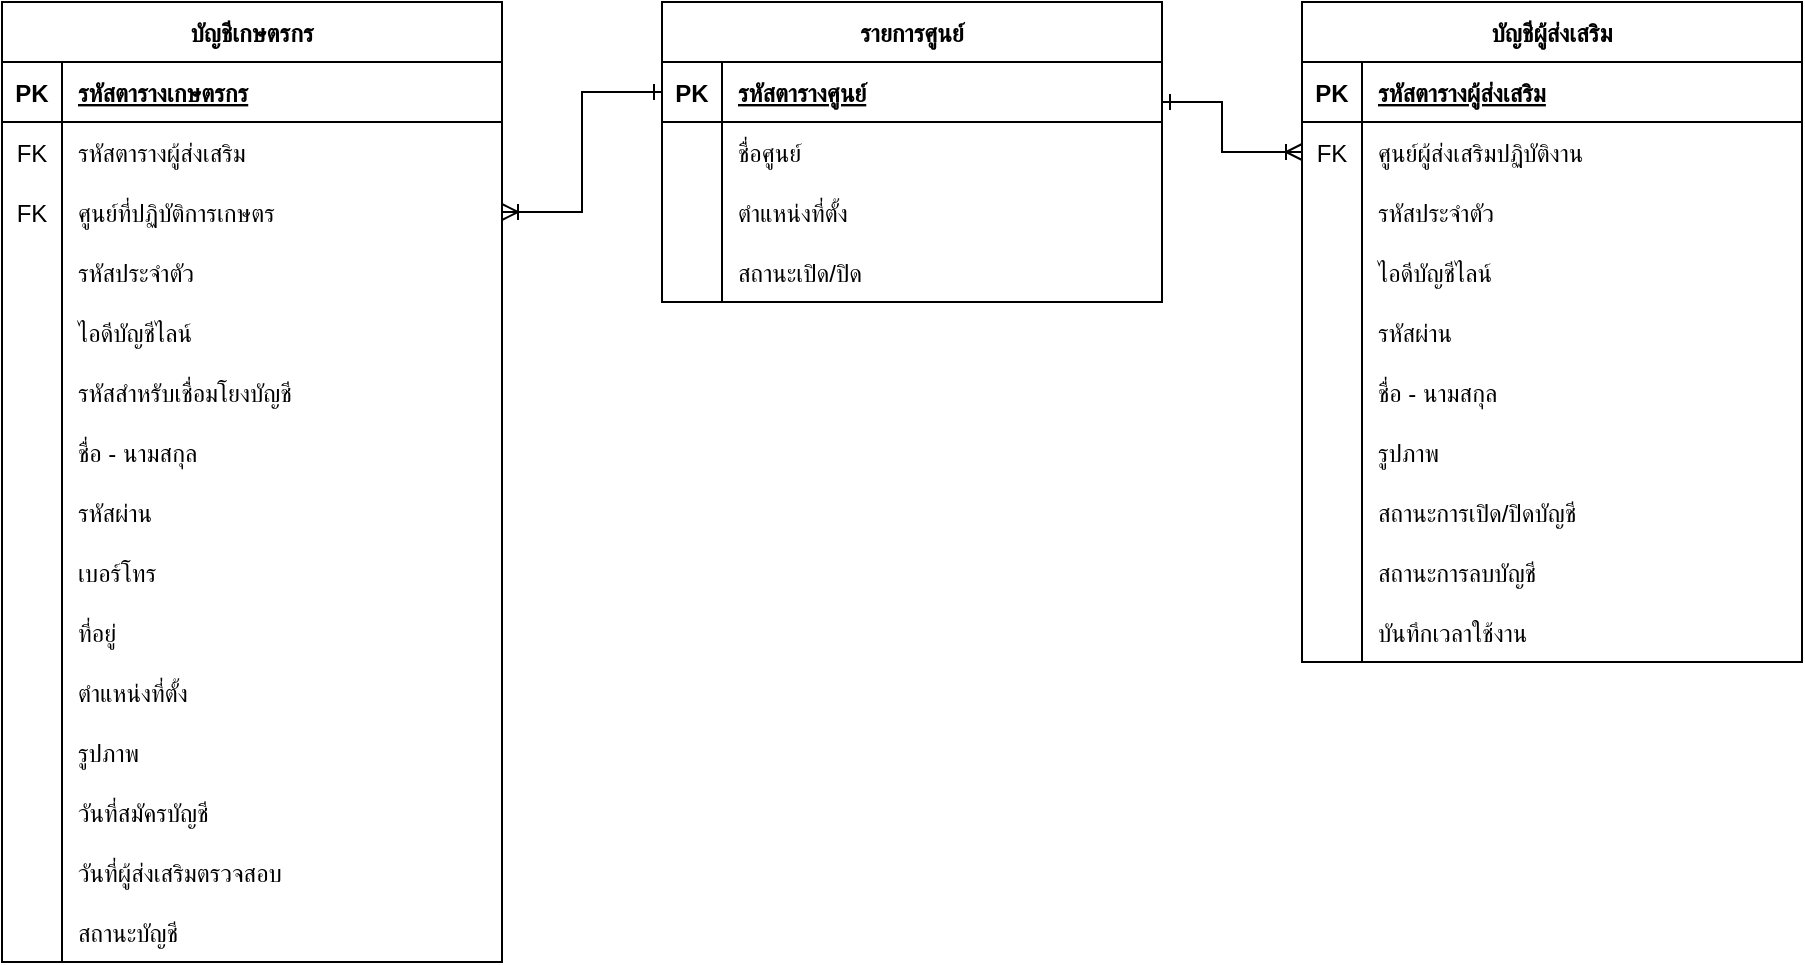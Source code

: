 <mxfile version="22.0.4" type="google">
  <diagram name="หน้า-1" id="Cu3fwMvCDPrrXKlW3Qr1">
    <mxGraphModel grid="1" page="1" gridSize="10" guides="1" tooltips="1" connect="1" arrows="1" fold="1" pageScale="1" pageWidth="827" pageHeight="1169" math="0" shadow="0">
      <root>
        <mxCell id="0" />
        <mxCell id="1" parent="0" />
        <mxCell id="KKC-uogGLHOaM2kBsAEY-1" value="บัญชีผู้ส่งเสริม" style="shape=table;startSize=30;container=1;collapsible=1;childLayout=tableLayout;fixedRows=1;rowLines=0;fontStyle=1;align=center;resizeLast=1;" vertex="1" parent="1">
          <mxGeometry x="-40" y="-200" width="250" height="330" as="geometry" />
        </mxCell>
        <mxCell id="KKC-uogGLHOaM2kBsAEY-2" value="" style="shape=partialRectangle;collapsible=0;dropTarget=0;pointerEvents=0;fillColor=none;points=[[0,0.5],[1,0.5]];portConstraint=eastwest;top=0;left=0;right=0;bottom=1;" vertex="1" parent="KKC-uogGLHOaM2kBsAEY-1">
          <mxGeometry y="30" width="250" height="30" as="geometry" />
        </mxCell>
        <mxCell id="KKC-uogGLHOaM2kBsAEY-3" value="PK" style="shape=partialRectangle;overflow=hidden;connectable=0;fillColor=none;top=0;left=0;bottom=0;right=0;fontStyle=1;" vertex="1" parent="KKC-uogGLHOaM2kBsAEY-2">
          <mxGeometry width="30" height="30" as="geometry">
            <mxRectangle width="30" height="30" as="alternateBounds" />
          </mxGeometry>
        </mxCell>
        <mxCell id="KKC-uogGLHOaM2kBsAEY-4" value="รหัสตารางผู้ส่งเสริม" style="shape=partialRectangle;overflow=hidden;connectable=0;fillColor=none;top=0;left=0;bottom=0;right=0;align=left;spacingLeft=6;fontStyle=5;" vertex="1" parent="KKC-uogGLHOaM2kBsAEY-2">
          <mxGeometry x="30" width="220" height="30" as="geometry">
            <mxRectangle width="220" height="30" as="alternateBounds" />
          </mxGeometry>
        </mxCell>
        <mxCell id="KKC-uogGLHOaM2kBsAEY-5" value="" style="shape=partialRectangle;collapsible=0;dropTarget=0;pointerEvents=0;fillColor=none;points=[[0,0.5],[1,0.5]];portConstraint=eastwest;top=0;left=0;right=0;bottom=0;" vertex="1" parent="KKC-uogGLHOaM2kBsAEY-1">
          <mxGeometry y="60" width="250" height="30" as="geometry" />
        </mxCell>
        <mxCell id="KKC-uogGLHOaM2kBsAEY-6" value="FK" style="shape=partialRectangle;overflow=hidden;connectable=0;fillColor=none;top=0;left=0;bottom=0;right=0;" vertex="1" parent="KKC-uogGLHOaM2kBsAEY-5">
          <mxGeometry width="30" height="30" as="geometry">
            <mxRectangle width="30" height="30" as="alternateBounds" />
          </mxGeometry>
        </mxCell>
        <mxCell id="KKC-uogGLHOaM2kBsAEY-7" value="ศูนย์ผู้ส่งเสริมปฏิบัติงาน" style="shape=partialRectangle;overflow=hidden;connectable=0;fillColor=none;top=0;left=0;bottom=0;right=0;align=left;spacingLeft=6;" vertex="1" parent="KKC-uogGLHOaM2kBsAEY-5">
          <mxGeometry x="30" width="220" height="30" as="geometry">
            <mxRectangle width="220" height="30" as="alternateBounds" />
          </mxGeometry>
        </mxCell>
        <mxCell id="KKC-uogGLHOaM2kBsAEY-8" style="shape=partialRectangle;collapsible=0;dropTarget=0;pointerEvents=0;fillColor=none;points=[[0,0.5],[1,0.5]];portConstraint=eastwest;top=0;left=0;right=0;bottom=0;" vertex="1" parent="KKC-uogGLHOaM2kBsAEY-1">
          <mxGeometry y="90" width="250" height="30" as="geometry" />
        </mxCell>
        <mxCell id="KKC-uogGLHOaM2kBsAEY-9" style="shape=partialRectangle;overflow=hidden;connectable=0;fillColor=none;top=0;left=0;bottom=0;right=0;" vertex="1" parent="KKC-uogGLHOaM2kBsAEY-8">
          <mxGeometry width="30" height="30" as="geometry">
            <mxRectangle width="30" height="30" as="alternateBounds" />
          </mxGeometry>
        </mxCell>
        <mxCell id="KKC-uogGLHOaM2kBsAEY-10" value="รหัสประจำตัว" style="shape=partialRectangle;overflow=hidden;connectable=0;fillColor=none;top=0;left=0;bottom=0;right=0;align=left;spacingLeft=6;" vertex="1" parent="KKC-uogGLHOaM2kBsAEY-8">
          <mxGeometry x="30" width="220" height="30" as="geometry">
            <mxRectangle width="220" height="30" as="alternateBounds" />
          </mxGeometry>
        </mxCell>
        <mxCell id="KKC-uogGLHOaM2kBsAEY-11" style="shape=partialRectangle;collapsible=0;dropTarget=0;pointerEvents=0;fillColor=none;points=[[0,0.5],[1,0.5]];portConstraint=eastwest;top=0;left=0;right=0;bottom=0;" vertex="1" parent="KKC-uogGLHOaM2kBsAEY-1">
          <mxGeometry y="120" width="250" height="30" as="geometry" />
        </mxCell>
        <mxCell id="KKC-uogGLHOaM2kBsAEY-12" style="shape=partialRectangle;overflow=hidden;connectable=0;fillColor=none;top=0;left=0;bottom=0;right=0;" vertex="1" parent="KKC-uogGLHOaM2kBsAEY-11">
          <mxGeometry width="30" height="30" as="geometry">
            <mxRectangle width="30" height="30" as="alternateBounds" />
          </mxGeometry>
        </mxCell>
        <mxCell id="KKC-uogGLHOaM2kBsAEY-13" value="ไอดีบัญชีไลน์" style="shape=partialRectangle;overflow=hidden;connectable=0;fillColor=none;top=0;left=0;bottom=0;right=0;align=left;spacingLeft=6;" vertex="1" parent="KKC-uogGLHOaM2kBsAEY-11">
          <mxGeometry x="30" width="220" height="30" as="geometry">
            <mxRectangle width="220" height="30" as="alternateBounds" />
          </mxGeometry>
        </mxCell>
        <mxCell id="KKC-uogGLHOaM2kBsAEY-14" style="shape=partialRectangle;collapsible=0;dropTarget=0;pointerEvents=0;fillColor=none;points=[[0,0.5],[1,0.5]];portConstraint=eastwest;top=0;left=0;right=0;bottom=0;" vertex="1" parent="KKC-uogGLHOaM2kBsAEY-1">
          <mxGeometry y="150" width="250" height="30" as="geometry" />
        </mxCell>
        <mxCell id="KKC-uogGLHOaM2kBsAEY-15" style="shape=partialRectangle;overflow=hidden;connectable=0;fillColor=none;top=0;left=0;bottom=0;right=0;" vertex="1" parent="KKC-uogGLHOaM2kBsAEY-14">
          <mxGeometry width="30" height="30" as="geometry">
            <mxRectangle width="30" height="30" as="alternateBounds" />
          </mxGeometry>
        </mxCell>
        <mxCell id="KKC-uogGLHOaM2kBsAEY-16" value="รหัสผ่าน" style="shape=partialRectangle;overflow=hidden;connectable=0;fillColor=none;top=0;left=0;bottom=0;right=0;align=left;spacingLeft=6;" vertex="1" parent="KKC-uogGLHOaM2kBsAEY-14">
          <mxGeometry x="30" width="220" height="30" as="geometry">
            <mxRectangle width="220" height="30" as="alternateBounds" />
          </mxGeometry>
        </mxCell>
        <mxCell id="KKC-uogGLHOaM2kBsAEY-17" style="shape=partialRectangle;collapsible=0;dropTarget=0;pointerEvents=0;fillColor=none;points=[[0,0.5],[1,0.5]];portConstraint=eastwest;top=0;left=0;right=0;bottom=0;" vertex="1" parent="KKC-uogGLHOaM2kBsAEY-1">
          <mxGeometry y="180" width="250" height="30" as="geometry" />
        </mxCell>
        <mxCell id="KKC-uogGLHOaM2kBsAEY-18" value="" style="shape=partialRectangle;overflow=hidden;connectable=0;fillColor=none;top=0;left=0;bottom=0;right=0;" vertex="1" parent="KKC-uogGLHOaM2kBsAEY-17">
          <mxGeometry width="30" height="30" as="geometry">
            <mxRectangle width="30" height="30" as="alternateBounds" />
          </mxGeometry>
        </mxCell>
        <mxCell id="KKC-uogGLHOaM2kBsAEY-19" value="ชื่อ - นามสกุล" style="shape=partialRectangle;overflow=hidden;connectable=0;fillColor=none;top=0;left=0;bottom=0;right=0;align=left;spacingLeft=6;" vertex="1" parent="KKC-uogGLHOaM2kBsAEY-17">
          <mxGeometry x="30" width="220" height="30" as="geometry">
            <mxRectangle width="220" height="30" as="alternateBounds" />
          </mxGeometry>
        </mxCell>
        <mxCell id="KKC-uogGLHOaM2kBsAEY-20" style="shape=partialRectangle;collapsible=0;dropTarget=0;pointerEvents=0;fillColor=none;points=[[0,0.5],[1,0.5]];portConstraint=eastwest;top=0;left=0;right=0;bottom=0;" vertex="1" parent="KKC-uogGLHOaM2kBsAEY-1">
          <mxGeometry y="210" width="250" height="30" as="geometry" />
        </mxCell>
        <mxCell id="KKC-uogGLHOaM2kBsAEY-21" style="shape=partialRectangle;overflow=hidden;connectable=0;fillColor=none;top=0;left=0;bottom=0;right=0;" vertex="1" parent="KKC-uogGLHOaM2kBsAEY-20">
          <mxGeometry width="30" height="30" as="geometry">
            <mxRectangle width="30" height="30" as="alternateBounds" />
          </mxGeometry>
        </mxCell>
        <mxCell id="KKC-uogGLHOaM2kBsAEY-22" value="รูปภาพ" style="shape=partialRectangle;overflow=hidden;connectable=0;fillColor=none;top=0;left=0;bottom=0;right=0;align=left;spacingLeft=6;" vertex="1" parent="KKC-uogGLHOaM2kBsAEY-20">
          <mxGeometry x="30" width="220" height="30" as="geometry">
            <mxRectangle width="220" height="30" as="alternateBounds" />
          </mxGeometry>
        </mxCell>
        <mxCell id="KKC-uogGLHOaM2kBsAEY-23" style="shape=partialRectangle;collapsible=0;dropTarget=0;pointerEvents=0;fillColor=none;points=[[0,0.5],[1,0.5]];portConstraint=eastwest;top=0;left=0;right=0;bottom=0;" vertex="1" parent="KKC-uogGLHOaM2kBsAEY-1">
          <mxGeometry y="240" width="250" height="30" as="geometry" />
        </mxCell>
        <mxCell id="KKC-uogGLHOaM2kBsAEY-24" style="shape=partialRectangle;overflow=hidden;connectable=0;fillColor=none;top=0;left=0;bottom=0;right=0;" vertex="1" parent="KKC-uogGLHOaM2kBsAEY-23">
          <mxGeometry width="30" height="30" as="geometry">
            <mxRectangle width="30" height="30" as="alternateBounds" />
          </mxGeometry>
        </mxCell>
        <mxCell id="KKC-uogGLHOaM2kBsAEY-25" value="สถานะการเปิด/ปิดบัญชี" style="shape=partialRectangle;overflow=hidden;connectable=0;fillColor=none;top=0;left=0;bottom=0;right=0;align=left;spacingLeft=6;" vertex="1" parent="KKC-uogGLHOaM2kBsAEY-23">
          <mxGeometry x="30" width="220" height="30" as="geometry">
            <mxRectangle width="220" height="30" as="alternateBounds" />
          </mxGeometry>
        </mxCell>
        <mxCell id="KKC-uogGLHOaM2kBsAEY-26" style="shape=partialRectangle;collapsible=0;dropTarget=0;pointerEvents=0;fillColor=none;points=[[0,0.5],[1,0.5]];portConstraint=eastwest;top=0;left=0;right=0;bottom=0;" vertex="1" parent="KKC-uogGLHOaM2kBsAEY-1">
          <mxGeometry y="270" width="250" height="30" as="geometry" />
        </mxCell>
        <mxCell id="KKC-uogGLHOaM2kBsAEY-27" style="shape=partialRectangle;overflow=hidden;connectable=0;fillColor=none;top=0;left=0;bottom=0;right=0;" vertex="1" parent="KKC-uogGLHOaM2kBsAEY-26">
          <mxGeometry width="30" height="30" as="geometry">
            <mxRectangle width="30" height="30" as="alternateBounds" />
          </mxGeometry>
        </mxCell>
        <mxCell id="KKC-uogGLHOaM2kBsAEY-28" value="สถานะการลบบัญชี" style="shape=partialRectangle;overflow=hidden;connectable=0;fillColor=none;top=0;left=0;bottom=0;right=0;align=left;spacingLeft=6;" vertex="1" parent="KKC-uogGLHOaM2kBsAEY-26">
          <mxGeometry x="30" width="220" height="30" as="geometry">
            <mxRectangle width="220" height="30" as="alternateBounds" />
          </mxGeometry>
        </mxCell>
        <mxCell id="PHZFENHnyuEbBuk8egUc-1" style="shape=partialRectangle;collapsible=0;dropTarget=0;pointerEvents=0;fillColor=none;points=[[0,0.5],[1,0.5]];portConstraint=eastwest;top=0;left=0;right=0;bottom=0;" vertex="1" parent="KKC-uogGLHOaM2kBsAEY-1">
          <mxGeometry y="300" width="250" height="30" as="geometry" />
        </mxCell>
        <mxCell id="PHZFENHnyuEbBuk8egUc-2" style="shape=partialRectangle;overflow=hidden;connectable=0;fillColor=none;top=0;left=0;bottom=0;right=0;" vertex="1" parent="PHZFENHnyuEbBuk8egUc-1">
          <mxGeometry width="30" height="30" as="geometry">
            <mxRectangle width="30" height="30" as="alternateBounds" />
          </mxGeometry>
        </mxCell>
        <mxCell id="PHZFENHnyuEbBuk8egUc-3" value="บันทึกเวลาใช้งาน" style="shape=partialRectangle;overflow=hidden;connectable=0;fillColor=none;top=0;left=0;bottom=0;right=0;align=left;spacingLeft=6;" vertex="1" parent="PHZFENHnyuEbBuk8egUc-1">
          <mxGeometry x="30" width="220" height="30" as="geometry">
            <mxRectangle width="220" height="30" as="alternateBounds" />
          </mxGeometry>
        </mxCell>
        <mxCell id="KKC-uogGLHOaM2kBsAEY-29" value="รายการศูนย์" style="shape=table;startSize=30;container=1;collapsible=1;childLayout=tableLayout;fixedRows=1;rowLines=0;fontStyle=1;align=center;resizeLast=1;" vertex="1" parent="1">
          <mxGeometry x="-360" y="-200" width="250" height="150" as="geometry" />
        </mxCell>
        <mxCell id="KKC-uogGLHOaM2kBsAEY-30" value="" style="shape=partialRectangle;collapsible=0;dropTarget=0;pointerEvents=0;fillColor=none;points=[[0,0.5],[1,0.5]];portConstraint=eastwest;top=0;left=0;right=0;bottom=1;" vertex="1" parent="KKC-uogGLHOaM2kBsAEY-29">
          <mxGeometry y="30" width="250" height="30" as="geometry" />
        </mxCell>
        <mxCell id="KKC-uogGLHOaM2kBsAEY-31" value="PK" style="shape=partialRectangle;overflow=hidden;connectable=0;fillColor=none;top=0;left=0;bottom=0;right=0;fontStyle=1;" vertex="1" parent="KKC-uogGLHOaM2kBsAEY-30">
          <mxGeometry width="30" height="30" as="geometry">
            <mxRectangle width="30" height="30" as="alternateBounds" />
          </mxGeometry>
        </mxCell>
        <mxCell id="KKC-uogGLHOaM2kBsAEY-32" value="รหัสตารางศูนย์" style="shape=partialRectangle;overflow=hidden;connectable=0;fillColor=none;top=0;left=0;bottom=0;right=0;align=left;spacingLeft=6;fontStyle=5;" vertex="1" parent="KKC-uogGLHOaM2kBsAEY-30">
          <mxGeometry x="30" width="220" height="30" as="geometry">
            <mxRectangle width="220" height="30" as="alternateBounds" />
          </mxGeometry>
        </mxCell>
        <mxCell id="KKC-uogGLHOaM2kBsAEY-33" value="" style="shape=partialRectangle;collapsible=0;dropTarget=0;pointerEvents=0;fillColor=none;points=[[0,0.5],[1,0.5]];portConstraint=eastwest;top=0;left=0;right=0;bottom=0;" vertex="1" parent="KKC-uogGLHOaM2kBsAEY-29">
          <mxGeometry y="60" width="250" height="30" as="geometry" />
        </mxCell>
        <mxCell id="KKC-uogGLHOaM2kBsAEY-34" value="" style="shape=partialRectangle;overflow=hidden;connectable=0;fillColor=none;top=0;left=0;bottom=0;right=0;" vertex="1" parent="KKC-uogGLHOaM2kBsAEY-33">
          <mxGeometry width="30" height="30" as="geometry">
            <mxRectangle width="30" height="30" as="alternateBounds" />
          </mxGeometry>
        </mxCell>
        <mxCell id="KKC-uogGLHOaM2kBsAEY-35" value="ชื่อศูนย์" style="shape=partialRectangle;overflow=hidden;connectable=0;fillColor=none;top=0;left=0;bottom=0;right=0;align=left;spacingLeft=6;" vertex="1" parent="KKC-uogGLHOaM2kBsAEY-33">
          <mxGeometry x="30" width="220" height="30" as="geometry">
            <mxRectangle width="220" height="30" as="alternateBounds" />
          </mxGeometry>
        </mxCell>
        <mxCell id="KKC-uogGLHOaM2kBsAEY-36" style="shape=partialRectangle;collapsible=0;dropTarget=0;pointerEvents=0;fillColor=none;points=[[0,0.5],[1,0.5]];portConstraint=eastwest;top=0;left=0;right=0;bottom=0;" vertex="1" parent="KKC-uogGLHOaM2kBsAEY-29">
          <mxGeometry y="90" width="250" height="30" as="geometry" />
        </mxCell>
        <mxCell id="KKC-uogGLHOaM2kBsAEY-37" value="" style="shape=partialRectangle;overflow=hidden;connectable=0;fillColor=none;top=0;left=0;bottom=0;right=0;" vertex="1" parent="KKC-uogGLHOaM2kBsAEY-36">
          <mxGeometry width="30" height="30" as="geometry">
            <mxRectangle width="30" height="30" as="alternateBounds" />
          </mxGeometry>
        </mxCell>
        <mxCell id="KKC-uogGLHOaM2kBsAEY-38" value="ตำแหน่งที่ตั้ง" style="shape=partialRectangle;overflow=hidden;connectable=0;fillColor=none;top=0;left=0;bottom=0;right=0;align=left;spacingLeft=6;" vertex="1" parent="KKC-uogGLHOaM2kBsAEY-36">
          <mxGeometry x="30" width="220" height="30" as="geometry">
            <mxRectangle width="220" height="30" as="alternateBounds" />
          </mxGeometry>
        </mxCell>
        <mxCell id="KKC-uogGLHOaM2kBsAEY-39" style="shape=partialRectangle;collapsible=0;dropTarget=0;pointerEvents=0;fillColor=none;points=[[0,0.5],[1,0.5]];portConstraint=eastwest;top=0;left=0;right=0;bottom=0;" vertex="1" parent="KKC-uogGLHOaM2kBsAEY-29">
          <mxGeometry y="120" width="250" height="30" as="geometry" />
        </mxCell>
        <mxCell id="KKC-uogGLHOaM2kBsAEY-40" style="shape=partialRectangle;overflow=hidden;connectable=0;fillColor=none;top=0;left=0;bottom=0;right=0;" vertex="1" parent="KKC-uogGLHOaM2kBsAEY-39">
          <mxGeometry width="30" height="30" as="geometry">
            <mxRectangle width="30" height="30" as="alternateBounds" />
          </mxGeometry>
        </mxCell>
        <mxCell id="KKC-uogGLHOaM2kBsAEY-41" value="สถานะเปิด/ปิด" style="shape=partialRectangle;overflow=hidden;connectable=0;fillColor=none;top=0;left=0;bottom=0;right=0;align=left;spacingLeft=6;" vertex="1" parent="KKC-uogGLHOaM2kBsAEY-39">
          <mxGeometry x="30" width="220" height="30" as="geometry">
            <mxRectangle width="220" height="30" as="alternateBounds" />
          </mxGeometry>
        </mxCell>
        <mxCell id="KKC-uogGLHOaM2kBsAEY-42" value="บัญชีเกษตรกร" style="shape=table;startSize=30;container=1;collapsible=1;childLayout=tableLayout;fixedRows=1;rowLines=0;fontStyle=1;align=center;resizeLast=1;flipH=0;flipV=0;direction=east;" vertex="1" parent="1">
          <mxGeometry x="-690" y="-200" width="250" height="480" as="geometry">
            <mxRectangle x="-670" y="200" width="90" height="30" as="alternateBounds" />
          </mxGeometry>
        </mxCell>
        <mxCell id="KKC-uogGLHOaM2kBsAEY-43" value="" style="shape=partialRectangle;collapsible=0;dropTarget=0;pointerEvents=0;fillColor=none;points=[[0,0.5],[1,0.5]];portConstraint=eastwest;top=0;left=0;right=0;bottom=1;" vertex="1" parent="KKC-uogGLHOaM2kBsAEY-42">
          <mxGeometry y="30" width="250" height="30" as="geometry" />
        </mxCell>
        <mxCell id="KKC-uogGLHOaM2kBsAEY-44" value="PK" style="shape=partialRectangle;overflow=hidden;connectable=0;fillColor=none;top=0;left=0;bottom=0;right=0;fontStyle=1;" vertex="1" parent="KKC-uogGLHOaM2kBsAEY-43">
          <mxGeometry width="30" height="30" as="geometry">
            <mxRectangle width="30" height="30" as="alternateBounds" />
          </mxGeometry>
        </mxCell>
        <mxCell id="KKC-uogGLHOaM2kBsAEY-45" value="รหัสตารางเกษตรกร" style="shape=partialRectangle;overflow=hidden;connectable=0;fillColor=none;top=0;left=0;bottom=0;right=0;align=left;spacingLeft=6;fontStyle=5;flipV=0;flipH=1;" vertex="1" parent="KKC-uogGLHOaM2kBsAEY-43">
          <mxGeometry x="30" width="220" height="30" as="geometry">
            <mxRectangle width="220" height="30" as="alternateBounds" />
          </mxGeometry>
        </mxCell>
        <mxCell id="KKC-uogGLHOaM2kBsAEY-46" value="" style="shape=partialRectangle;collapsible=0;dropTarget=0;pointerEvents=0;fillColor=none;points=[[0,0.5],[1,0.5]];portConstraint=eastwest;top=0;left=0;right=0;bottom=0;" vertex="1" parent="KKC-uogGLHOaM2kBsAEY-42">
          <mxGeometry y="60" width="250" height="30" as="geometry" />
        </mxCell>
        <mxCell id="KKC-uogGLHOaM2kBsAEY-47" value="FK" style="shape=partialRectangle;overflow=hidden;connectable=0;fillColor=none;top=0;left=0;bottom=0;right=0;" vertex="1" parent="KKC-uogGLHOaM2kBsAEY-46">
          <mxGeometry width="30" height="30" as="geometry">
            <mxRectangle width="30" height="30" as="alternateBounds" />
          </mxGeometry>
        </mxCell>
        <mxCell id="KKC-uogGLHOaM2kBsAEY-48" value="รหัสตารางผู้ส่งเสริม" style="shape=partialRectangle;overflow=hidden;connectable=0;fillColor=none;top=0;left=0;bottom=0;right=0;align=left;spacingLeft=6;flipH=1;flipV=0;" vertex="1" parent="KKC-uogGLHOaM2kBsAEY-46">
          <mxGeometry x="30" width="220" height="30" as="geometry">
            <mxRectangle width="220" height="30" as="alternateBounds" />
          </mxGeometry>
        </mxCell>
        <mxCell id="KKC-uogGLHOaM2kBsAEY-49" style="shape=partialRectangle;collapsible=0;dropTarget=0;pointerEvents=0;fillColor=none;points=[[0,0.5],[1,0.5]];portConstraint=eastwest;top=0;left=0;right=0;bottom=0;" vertex="1" parent="KKC-uogGLHOaM2kBsAEY-42">
          <mxGeometry y="90" width="250" height="30" as="geometry" />
        </mxCell>
        <mxCell id="KKC-uogGLHOaM2kBsAEY-50" value="FK" style="shape=partialRectangle;overflow=hidden;connectable=0;fillColor=none;top=0;left=0;bottom=0;right=0;" vertex="1" parent="KKC-uogGLHOaM2kBsAEY-49">
          <mxGeometry width="30" height="30" as="geometry">
            <mxRectangle width="30" height="30" as="alternateBounds" />
          </mxGeometry>
        </mxCell>
        <mxCell id="KKC-uogGLHOaM2kBsAEY-51" value="ศูนย์ที่ปฏิบัติการเกษตร" style="shape=partialRectangle;overflow=hidden;connectable=0;fillColor=none;top=0;left=0;bottom=0;right=0;align=left;spacingLeft=6;flipH=1;flipV=0;" vertex="1" parent="KKC-uogGLHOaM2kBsAEY-49">
          <mxGeometry x="30" width="220" height="30" as="geometry">
            <mxRectangle width="220" height="30" as="alternateBounds" />
          </mxGeometry>
        </mxCell>
        <mxCell id="KKC-uogGLHOaM2kBsAEY-52" style="shape=partialRectangle;collapsible=0;dropTarget=0;pointerEvents=0;fillColor=none;points=[[0,0.5],[1,0.5]];portConstraint=eastwest;top=0;left=0;right=0;bottom=0;" vertex="1" parent="KKC-uogGLHOaM2kBsAEY-42">
          <mxGeometry y="120" width="250" height="30" as="geometry" />
        </mxCell>
        <mxCell id="KKC-uogGLHOaM2kBsAEY-53" style="shape=partialRectangle;overflow=hidden;connectable=0;fillColor=none;top=0;left=0;bottom=0;right=0;" vertex="1" parent="KKC-uogGLHOaM2kBsAEY-52">
          <mxGeometry width="30" height="30" as="geometry">
            <mxRectangle width="30" height="30" as="alternateBounds" />
          </mxGeometry>
        </mxCell>
        <mxCell id="KKC-uogGLHOaM2kBsAEY-54" value="รหัสประจำตัว" style="shape=partialRectangle;overflow=hidden;connectable=0;fillColor=none;top=0;left=0;bottom=0;right=0;align=left;spacingLeft=6;flipH=1;flipV=0;" vertex="1" parent="KKC-uogGLHOaM2kBsAEY-52">
          <mxGeometry x="30" width="220" height="30" as="geometry">
            <mxRectangle width="220" height="30" as="alternateBounds" />
          </mxGeometry>
        </mxCell>
        <mxCell id="KKC-uogGLHOaM2kBsAEY-55" style="shape=partialRectangle;collapsible=0;dropTarget=0;pointerEvents=0;fillColor=none;points=[[0,0.5],[1,0.5]];portConstraint=eastwest;top=0;left=0;right=0;bottom=0;" vertex="1" parent="KKC-uogGLHOaM2kBsAEY-42">
          <mxGeometry y="150" width="250" height="30" as="geometry" />
        </mxCell>
        <mxCell id="KKC-uogGLHOaM2kBsAEY-56" style="shape=partialRectangle;overflow=hidden;connectable=0;fillColor=none;top=0;left=0;bottom=0;right=0;" vertex="1" parent="KKC-uogGLHOaM2kBsAEY-55">
          <mxGeometry width="30" height="30" as="geometry">
            <mxRectangle width="30" height="30" as="alternateBounds" />
          </mxGeometry>
        </mxCell>
        <mxCell id="KKC-uogGLHOaM2kBsAEY-57" value="ไอดีบัญชีไลน์" style="shape=partialRectangle;overflow=hidden;connectable=0;fillColor=none;top=0;left=0;bottom=0;right=0;align=left;spacingLeft=6;flipH=1;flipV=0;" vertex="1" parent="KKC-uogGLHOaM2kBsAEY-55">
          <mxGeometry x="30" width="220" height="30" as="geometry">
            <mxRectangle width="220" height="30" as="alternateBounds" />
          </mxGeometry>
        </mxCell>
        <mxCell id="KKC-uogGLHOaM2kBsAEY-58" style="shape=partialRectangle;collapsible=0;dropTarget=0;pointerEvents=0;fillColor=none;points=[[0,0.5],[1,0.5]];portConstraint=eastwest;top=0;left=0;right=0;bottom=0;" vertex="1" parent="KKC-uogGLHOaM2kBsAEY-42">
          <mxGeometry y="180" width="250" height="30" as="geometry" />
        </mxCell>
        <mxCell id="KKC-uogGLHOaM2kBsAEY-59" style="shape=partialRectangle;overflow=hidden;connectable=0;fillColor=none;top=0;left=0;bottom=0;right=0;" vertex="1" parent="KKC-uogGLHOaM2kBsAEY-58">
          <mxGeometry width="30" height="30" as="geometry">
            <mxRectangle width="30" height="30" as="alternateBounds" />
          </mxGeometry>
        </mxCell>
        <mxCell id="KKC-uogGLHOaM2kBsAEY-60" value="รหัสสำหรับเชื่อมโยงบัญชี" style="shape=partialRectangle;overflow=hidden;connectable=0;fillColor=none;top=0;left=0;bottom=0;right=0;align=left;spacingLeft=6;flipH=1;flipV=0;" vertex="1" parent="KKC-uogGLHOaM2kBsAEY-58">
          <mxGeometry x="30" width="220" height="30" as="geometry">
            <mxRectangle width="220" height="30" as="alternateBounds" />
          </mxGeometry>
        </mxCell>
        <mxCell id="KKC-uogGLHOaM2kBsAEY-61" style="shape=partialRectangle;collapsible=0;dropTarget=0;pointerEvents=0;fillColor=none;points=[[0,0.5],[1,0.5]];portConstraint=eastwest;top=0;left=0;right=0;bottom=0;" vertex="1" parent="KKC-uogGLHOaM2kBsAEY-42">
          <mxGeometry y="210" width="250" height="30" as="geometry" />
        </mxCell>
        <mxCell id="KKC-uogGLHOaM2kBsAEY-62" style="shape=partialRectangle;overflow=hidden;connectable=0;fillColor=none;top=0;left=0;bottom=0;right=0;" vertex="1" parent="KKC-uogGLHOaM2kBsAEY-61">
          <mxGeometry width="30" height="30" as="geometry">
            <mxRectangle width="30" height="30" as="alternateBounds" />
          </mxGeometry>
        </mxCell>
        <mxCell id="KKC-uogGLHOaM2kBsAEY-63" value="ชื่อ - นามสกุล" style="shape=partialRectangle;overflow=hidden;connectable=0;fillColor=none;top=0;left=0;bottom=0;right=0;align=left;spacingLeft=6;flipH=1;flipV=0;" vertex="1" parent="KKC-uogGLHOaM2kBsAEY-61">
          <mxGeometry x="30" width="220" height="30" as="geometry">
            <mxRectangle width="220" height="30" as="alternateBounds" />
          </mxGeometry>
        </mxCell>
        <mxCell id="KKC-uogGLHOaM2kBsAEY-64" style="shape=partialRectangle;collapsible=0;dropTarget=0;pointerEvents=0;fillColor=none;points=[[0,0.5],[1,0.5]];portConstraint=eastwest;top=0;left=0;right=0;bottom=0;" vertex="1" parent="KKC-uogGLHOaM2kBsAEY-42">
          <mxGeometry y="240" width="250" height="30" as="geometry" />
        </mxCell>
        <mxCell id="KKC-uogGLHOaM2kBsAEY-65" style="shape=partialRectangle;overflow=hidden;connectable=0;fillColor=none;top=0;left=0;bottom=0;right=0;" vertex="1" parent="KKC-uogGLHOaM2kBsAEY-64">
          <mxGeometry width="30" height="30" as="geometry">
            <mxRectangle width="30" height="30" as="alternateBounds" />
          </mxGeometry>
        </mxCell>
        <mxCell id="KKC-uogGLHOaM2kBsAEY-66" value="รหัสผ่าน" style="shape=partialRectangle;overflow=hidden;connectable=0;fillColor=none;top=0;left=0;bottom=0;right=0;align=left;spacingLeft=6;flipH=1;flipV=0;" vertex="1" parent="KKC-uogGLHOaM2kBsAEY-64">
          <mxGeometry x="30" width="220" height="30" as="geometry">
            <mxRectangle width="220" height="30" as="alternateBounds" />
          </mxGeometry>
        </mxCell>
        <mxCell id="KKC-uogGLHOaM2kBsAEY-67" style="shape=partialRectangle;collapsible=0;dropTarget=0;pointerEvents=0;fillColor=none;points=[[0,0.5],[1,0.5]];portConstraint=eastwest;top=0;left=0;right=0;bottom=0;" vertex="1" parent="KKC-uogGLHOaM2kBsAEY-42">
          <mxGeometry y="270" width="250" height="30" as="geometry" />
        </mxCell>
        <mxCell id="KKC-uogGLHOaM2kBsAEY-68" style="shape=partialRectangle;overflow=hidden;connectable=0;fillColor=none;top=0;left=0;bottom=0;right=0;" vertex="1" parent="KKC-uogGLHOaM2kBsAEY-67">
          <mxGeometry width="30" height="30" as="geometry">
            <mxRectangle width="30" height="30" as="alternateBounds" />
          </mxGeometry>
        </mxCell>
        <mxCell id="KKC-uogGLHOaM2kBsAEY-69" value="เบอร์โทร" style="shape=partialRectangle;overflow=hidden;connectable=0;fillColor=none;top=0;left=0;bottom=0;right=0;align=left;spacingLeft=6;flipH=1;flipV=0;" vertex="1" parent="KKC-uogGLHOaM2kBsAEY-67">
          <mxGeometry x="30" width="220" height="30" as="geometry">
            <mxRectangle width="220" height="30" as="alternateBounds" />
          </mxGeometry>
        </mxCell>
        <mxCell id="KKC-uogGLHOaM2kBsAEY-70" style="shape=partialRectangle;collapsible=0;dropTarget=0;pointerEvents=0;fillColor=none;points=[[0,0.5],[1,0.5]];portConstraint=eastwest;top=0;left=0;right=0;bottom=0;" vertex="1" parent="KKC-uogGLHOaM2kBsAEY-42">
          <mxGeometry y="300" width="250" height="30" as="geometry" />
        </mxCell>
        <mxCell id="KKC-uogGLHOaM2kBsAEY-71" style="shape=partialRectangle;overflow=hidden;connectable=0;fillColor=none;top=0;left=0;bottom=0;right=0;" vertex="1" parent="KKC-uogGLHOaM2kBsAEY-70">
          <mxGeometry width="30" height="30" as="geometry">
            <mxRectangle width="30" height="30" as="alternateBounds" />
          </mxGeometry>
        </mxCell>
        <mxCell id="KKC-uogGLHOaM2kBsAEY-72" value="ที่อยู่" style="shape=partialRectangle;overflow=hidden;connectable=0;fillColor=none;top=0;left=0;bottom=0;right=0;align=left;spacingLeft=6;flipH=1;flipV=0;" vertex="1" parent="KKC-uogGLHOaM2kBsAEY-70">
          <mxGeometry x="30" width="220" height="30" as="geometry">
            <mxRectangle width="220" height="30" as="alternateBounds" />
          </mxGeometry>
        </mxCell>
        <mxCell id="KKC-uogGLHOaM2kBsAEY-73" style="shape=partialRectangle;collapsible=0;dropTarget=0;pointerEvents=0;fillColor=none;points=[[0,0.5],[1,0.5]];portConstraint=eastwest;top=0;left=0;right=0;bottom=0;" vertex="1" parent="KKC-uogGLHOaM2kBsAEY-42">
          <mxGeometry y="330" width="250" height="30" as="geometry" />
        </mxCell>
        <mxCell id="KKC-uogGLHOaM2kBsAEY-74" style="shape=partialRectangle;overflow=hidden;connectable=0;fillColor=none;top=0;left=0;bottom=0;right=0;" vertex="1" parent="KKC-uogGLHOaM2kBsAEY-73">
          <mxGeometry width="30" height="30" as="geometry">
            <mxRectangle width="30" height="30" as="alternateBounds" />
          </mxGeometry>
        </mxCell>
        <mxCell id="KKC-uogGLHOaM2kBsAEY-75" value="ตำแหน่งที่ตั้ง" style="shape=partialRectangle;overflow=hidden;connectable=0;fillColor=none;top=0;left=0;bottom=0;right=0;align=left;spacingLeft=6;flipH=1;flipV=0;" vertex="1" parent="KKC-uogGLHOaM2kBsAEY-73">
          <mxGeometry x="30" width="220" height="30" as="geometry">
            <mxRectangle width="220" height="30" as="alternateBounds" />
          </mxGeometry>
        </mxCell>
        <mxCell id="KKC-uogGLHOaM2kBsAEY-76" style="shape=partialRectangle;collapsible=0;dropTarget=0;pointerEvents=0;fillColor=none;points=[[0,0.5],[1,0.5]];portConstraint=eastwest;top=0;left=0;right=0;bottom=0;" vertex="1" parent="KKC-uogGLHOaM2kBsAEY-42">
          <mxGeometry y="360" width="250" height="30" as="geometry" />
        </mxCell>
        <mxCell id="KKC-uogGLHOaM2kBsAEY-77" value="" style="shape=partialRectangle;overflow=hidden;connectable=0;fillColor=none;top=0;left=0;bottom=0;right=0;" vertex="1" parent="KKC-uogGLHOaM2kBsAEY-76">
          <mxGeometry width="30" height="30" as="geometry">
            <mxRectangle width="30" height="30" as="alternateBounds" />
          </mxGeometry>
        </mxCell>
        <mxCell id="KKC-uogGLHOaM2kBsAEY-78" value="รูปภาพ" style="shape=partialRectangle;overflow=hidden;connectable=0;fillColor=none;top=0;left=0;bottom=0;right=0;align=left;spacingLeft=6;flipH=1;flipV=0;" vertex="1" parent="KKC-uogGLHOaM2kBsAEY-76">
          <mxGeometry x="30" width="220" height="30" as="geometry">
            <mxRectangle width="220" height="30" as="alternateBounds" />
          </mxGeometry>
        </mxCell>
        <mxCell id="KKC-uogGLHOaM2kBsAEY-79" style="shape=partialRectangle;collapsible=0;dropTarget=0;pointerEvents=0;fillColor=none;points=[[0,0.5],[1,0.5]];portConstraint=eastwest;top=0;left=0;right=0;bottom=0;" vertex="1" parent="KKC-uogGLHOaM2kBsAEY-42">
          <mxGeometry y="390" width="250" height="30" as="geometry" />
        </mxCell>
        <mxCell id="KKC-uogGLHOaM2kBsAEY-80" style="shape=partialRectangle;overflow=hidden;connectable=0;fillColor=none;top=0;left=0;bottom=0;right=0;" vertex="1" parent="KKC-uogGLHOaM2kBsAEY-79">
          <mxGeometry width="30" height="30" as="geometry">
            <mxRectangle width="30" height="30" as="alternateBounds" />
          </mxGeometry>
        </mxCell>
        <mxCell id="KKC-uogGLHOaM2kBsAEY-81" value="วันที่สมัครบัญชี" style="shape=partialRectangle;overflow=hidden;connectable=0;fillColor=none;top=0;left=0;bottom=0;right=0;align=left;spacingLeft=6;flipH=1;flipV=0;" vertex="1" parent="KKC-uogGLHOaM2kBsAEY-79">
          <mxGeometry x="30" width="220" height="30" as="geometry">
            <mxRectangle width="220" height="30" as="alternateBounds" />
          </mxGeometry>
        </mxCell>
        <mxCell id="KKC-uogGLHOaM2kBsAEY-82" style="shape=partialRectangle;collapsible=0;dropTarget=0;pointerEvents=0;fillColor=none;points=[[0,0.5],[1,0.5]];portConstraint=eastwest;top=0;left=0;right=0;bottom=0;" vertex="1" parent="KKC-uogGLHOaM2kBsAEY-42">
          <mxGeometry y="420" width="250" height="30" as="geometry" />
        </mxCell>
        <mxCell id="KKC-uogGLHOaM2kBsAEY-83" style="shape=partialRectangle;overflow=hidden;connectable=0;fillColor=none;top=0;left=0;bottom=0;right=0;" vertex="1" parent="KKC-uogGLHOaM2kBsAEY-82">
          <mxGeometry width="30" height="30" as="geometry">
            <mxRectangle width="30" height="30" as="alternateBounds" />
          </mxGeometry>
        </mxCell>
        <mxCell id="KKC-uogGLHOaM2kBsAEY-84" value="วันที่ผู้ส่งเสริมตรวจสอบ" style="shape=partialRectangle;overflow=hidden;connectable=0;fillColor=none;top=0;left=0;bottom=0;right=0;align=left;spacingLeft=6;flipH=1;flipV=0;" vertex="1" parent="KKC-uogGLHOaM2kBsAEY-82">
          <mxGeometry x="30" width="220" height="30" as="geometry">
            <mxRectangle width="220" height="30" as="alternateBounds" />
          </mxGeometry>
        </mxCell>
        <mxCell id="KKC-uogGLHOaM2kBsAEY-85" style="shape=partialRectangle;collapsible=0;dropTarget=0;pointerEvents=0;fillColor=none;points=[[0,0.5],[1,0.5]];portConstraint=eastwest;top=0;left=0;right=0;bottom=0;" vertex="1" parent="KKC-uogGLHOaM2kBsAEY-42">
          <mxGeometry y="450" width="250" height="30" as="geometry" />
        </mxCell>
        <mxCell id="KKC-uogGLHOaM2kBsAEY-86" style="shape=partialRectangle;overflow=hidden;connectable=0;fillColor=none;top=0;left=0;bottom=0;right=0;" vertex="1" parent="KKC-uogGLHOaM2kBsAEY-85">
          <mxGeometry width="30" height="30" as="geometry">
            <mxRectangle width="30" height="30" as="alternateBounds" />
          </mxGeometry>
        </mxCell>
        <mxCell id="KKC-uogGLHOaM2kBsAEY-87" value="สถานะบัญชี" style="shape=partialRectangle;overflow=hidden;connectable=0;fillColor=none;top=0;left=0;bottom=0;right=0;align=left;spacingLeft=6;flipH=1;flipV=0;" vertex="1" parent="KKC-uogGLHOaM2kBsAEY-85">
          <mxGeometry x="30" width="220" height="30" as="geometry">
            <mxRectangle width="220" height="30" as="alternateBounds" />
          </mxGeometry>
        </mxCell>
        <mxCell id="KKC-uogGLHOaM2kBsAEY-88" style="edgeStyle=orthogonalEdgeStyle;shape=connector;rounded=0;orthogonalLoop=1;jettySize=auto;html=1;exitX=0;exitY=0.5;exitDx=0;exitDy=0;entryX=1;entryY=0.5;entryDx=0;entryDy=0;labelBackgroundColor=default;strokeColor=default;fontFamily=Helvetica;fontSize=12;fontColor=default;startArrow=ERone;startFill=0;endArrow=ERoneToMany;startSize=6;endFill=0;" edge="1" parent="1" source="KKC-uogGLHOaM2kBsAEY-30" target="KKC-uogGLHOaM2kBsAEY-49">
          <mxGeometry relative="1" as="geometry">
            <Array as="points">
              <mxPoint x="-400" y="-155" />
              <mxPoint x="-400" y="-95" />
            </Array>
          </mxGeometry>
        </mxCell>
        <mxCell id="KKC-uogGLHOaM2kBsAEY-89" style="edgeStyle=orthogonalEdgeStyle;shape=connector;rounded=0;orthogonalLoop=1;jettySize=auto;html=1;entryX=0;entryY=0.5;entryDx=0;entryDy=0;labelBackgroundColor=default;strokeColor=default;fontFamily=Helvetica;fontSize=12;fontColor=default;startArrow=ERone;startFill=0;endArrow=ERoneToMany;startSize=6;endFill=0;" edge="1" parent="1" target="KKC-uogGLHOaM2kBsAEY-5">
          <mxGeometry relative="1" as="geometry">
            <mxPoint x="-110" y="-150" as="sourcePoint" />
            <Array as="points">
              <mxPoint x="-80" y="-150" />
              <mxPoint x="-80" y="-125" />
            </Array>
          </mxGeometry>
        </mxCell>
      </root>
    </mxGraphModel>
  </diagram>
</mxfile>
